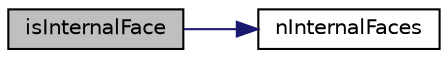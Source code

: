 digraph "isInternalFace"
{
  bgcolor="transparent";
  edge [fontname="Helvetica",fontsize="10",labelfontname="Helvetica",labelfontsize="10"];
  node [fontname="Helvetica",fontsize="10",shape=record];
  rankdir="LR";
  Node39357 [label="isInternalFace",height=0.2,width=0.4,color="black", fillcolor="grey75", style="filled", fontcolor="black"];
  Node39357 -> Node39358 [color="midnightblue",fontsize="10",style="solid",fontname="Helvetica"];
  Node39358 [label="nInternalFaces",height=0.2,width=0.4,color="black",URL="$a28685.html#aa6c7965af1f30d16d9125deb981cbdb0"];
}
